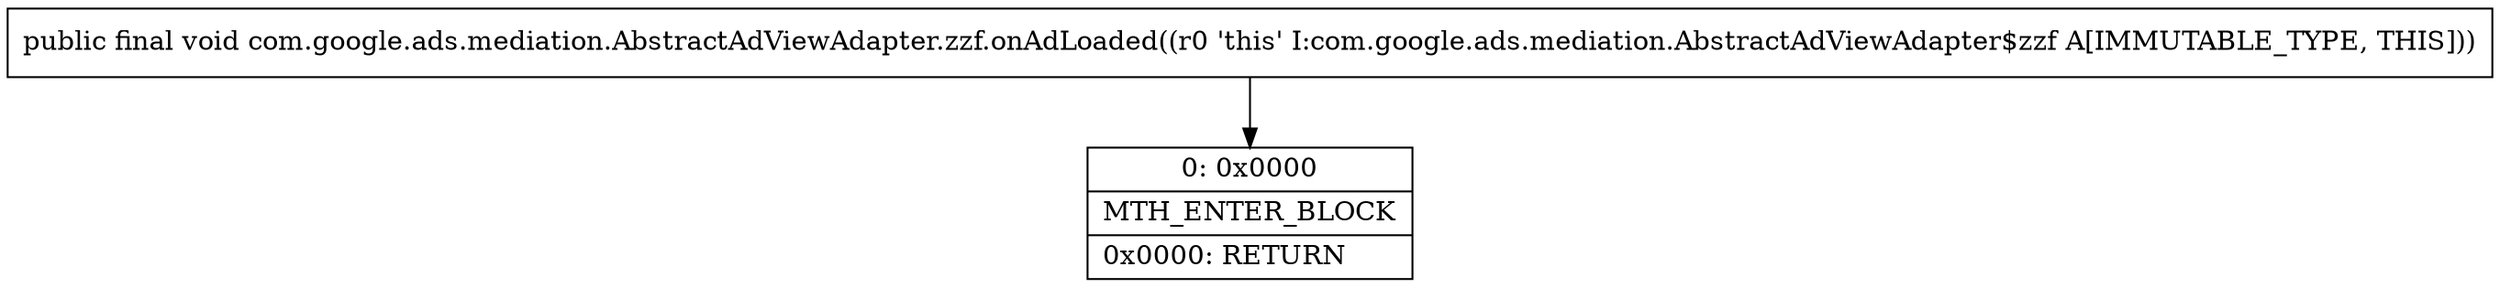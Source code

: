 digraph "CFG forcom.google.ads.mediation.AbstractAdViewAdapter.zzf.onAdLoaded()V" {
Node_0 [shape=record,label="{0\:\ 0x0000|MTH_ENTER_BLOCK\l|0x0000: RETURN   \l}"];
MethodNode[shape=record,label="{public final void com.google.ads.mediation.AbstractAdViewAdapter.zzf.onAdLoaded((r0 'this' I:com.google.ads.mediation.AbstractAdViewAdapter$zzf A[IMMUTABLE_TYPE, THIS])) }"];
MethodNode -> Node_0;
}

